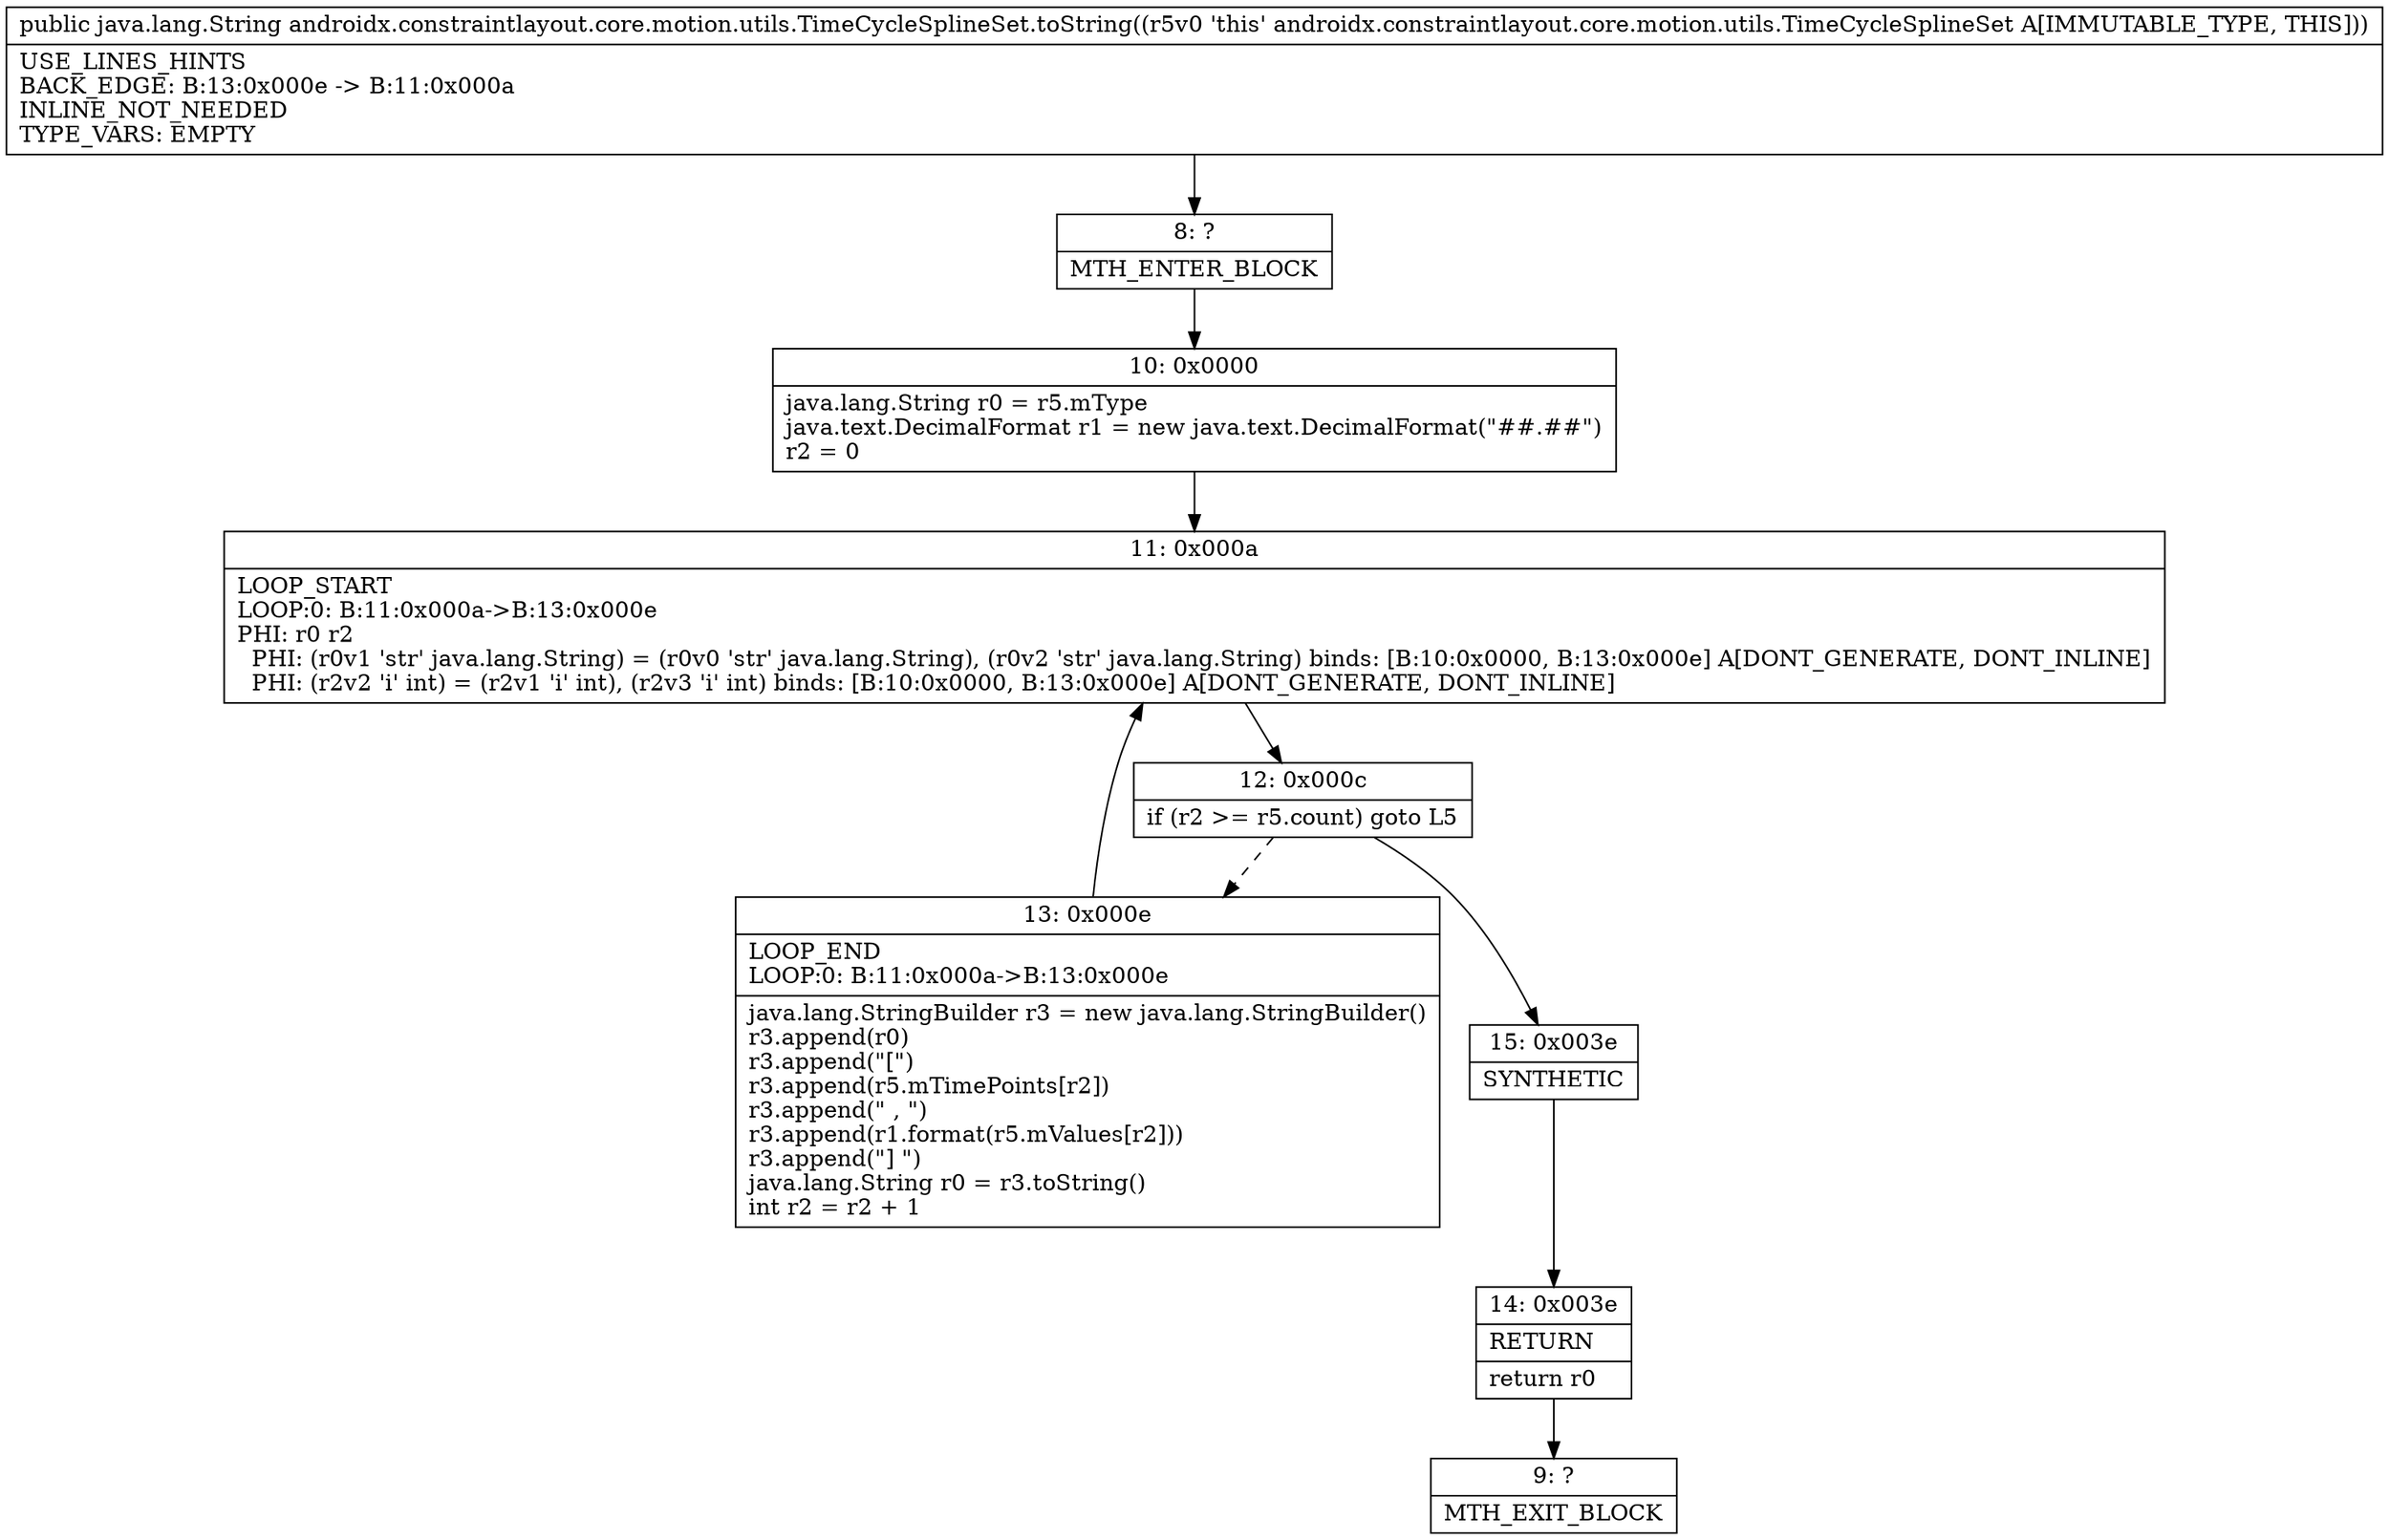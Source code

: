 digraph "CFG forandroidx.constraintlayout.core.motion.utils.TimeCycleSplineSet.toString()Ljava\/lang\/String;" {
Node_8 [shape=record,label="{8\:\ ?|MTH_ENTER_BLOCK\l}"];
Node_10 [shape=record,label="{10\:\ 0x0000|java.lang.String r0 = r5.mType\ljava.text.DecimalFormat r1 = new java.text.DecimalFormat(\"##.##\")\lr2 = 0\l}"];
Node_11 [shape=record,label="{11\:\ 0x000a|LOOP_START\lLOOP:0: B:11:0x000a\-\>B:13:0x000e\lPHI: r0 r2 \l  PHI: (r0v1 'str' java.lang.String) = (r0v0 'str' java.lang.String), (r0v2 'str' java.lang.String) binds: [B:10:0x0000, B:13:0x000e] A[DONT_GENERATE, DONT_INLINE]\l  PHI: (r2v2 'i' int) = (r2v1 'i' int), (r2v3 'i' int) binds: [B:10:0x0000, B:13:0x000e] A[DONT_GENERATE, DONT_INLINE]\l}"];
Node_12 [shape=record,label="{12\:\ 0x000c|if (r2 \>= r5.count) goto L5\l}"];
Node_13 [shape=record,label="{13\:\ 0x000e|LOOP_END\lLOOP:0: B:11:0x000a\-\>B:13:0x000e\l|java.lang.StringBuilder r3 = new java.lang.StringBuilder()\lr3.append(r0)\lr3.append(\"[\")\lr3.append(r5.mTimePoints[r2])\lr3.append(\" , \")\lr3.append(r1.format(r5.mValues[r2]))\lr3.append(\"] \")\ljava.lang.String r0 = r3.toString()\lint r2 = r2 + 1\l}"];
Node_15 [shape=record,label="{15\:\ 0x003e|SYNTHETIC\l}"];
Node_14 [shape=record,label="{14\:\ 0x003e|RETURN\l|return r0\l}"];
Node_9 [shape=record,label="{9\:\ ?|MTH_EXIT_BLOCK\l}"];
MethodNode[shape=record,label="{public java.lang.String androidx.constraintlayout.core.motion.utils.TimeCycleSplineSet.toString((r5v0 'this' androidx.constraintlayout.core.motion.utils.TimeCycleSplineSet A[IMMUTABLE_TYPE, THIS]))  | USE_LINES_HINTS\lBACK_EDGE: B:13:0x000e \-\> B:11:0x000a\lINLINE_NOT_NEEDED\lTYPE_VARS: EMPTY\l}"];
MethodNode -> Node_8;Node_8 -> Node_10;
Node_10 -> Node_11;
Node_11 -> Node_12;
Node_12 -> Node_13[style=dashed];
Node_12 -> Node_15;
Node_13 -> Node_11;
Node_15 -> Node_14;
Node_14 -> Node_9;
}

